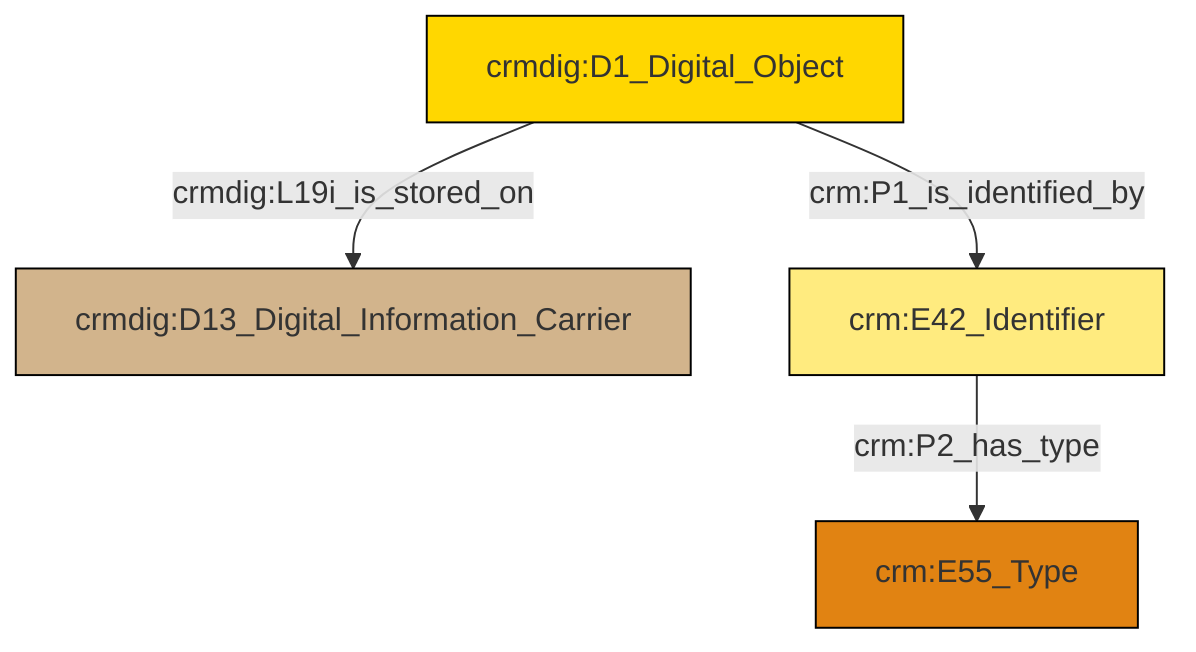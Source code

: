 graph TD
classDef Literal fill:#f2f2f2,stroke:#000000;
classDef CRM_Entity fill:#FFFFFF,stroke:#000000;
classDef Temporal_Entity fill:#00C9E6, stroke:#000000;
classDef Type fill:#E18312, stroke:#000000;
classDef Time-Span fill:#2C9C91, stroke:#000000;
classDef Appellation fill:#FFEB7F, stroke:#000000;
classDef Place fill:#008836, stroke:#000000;
classDef Persistent_Item fill:#B266B2, stroke:#000000;
classDef Conceptual_Object fill:#FFD700, stroke:#000000;
classDef Physical_Thing fill:#D2B48C, stroke:#000000;
classDef Actor fill:#f58aad, stroke:#000000;
classDef PC_Classes fill:#4ce600, stroke:#000000;
classDef Multi fill:#cccccc,stroke:#000000;

2["crmdig:D1_Digital_Object"]:::Conceptual_Object -->|crmdig:L19i_is_stored_on| 3["crmdig:D13_Digital_Information_Carrier"]:::Physical_Thing
2["crmdig:D1_Digital_Object"]:::Conceptual_Object -->|crm:P1_is_identified_by| 5["crm:E42_Identifier"]:::Appellation
5["crm:E42_Identifier"]:::Appellation -->|crm:P2_has_type| 0["crm:E55_Type"]:::Type